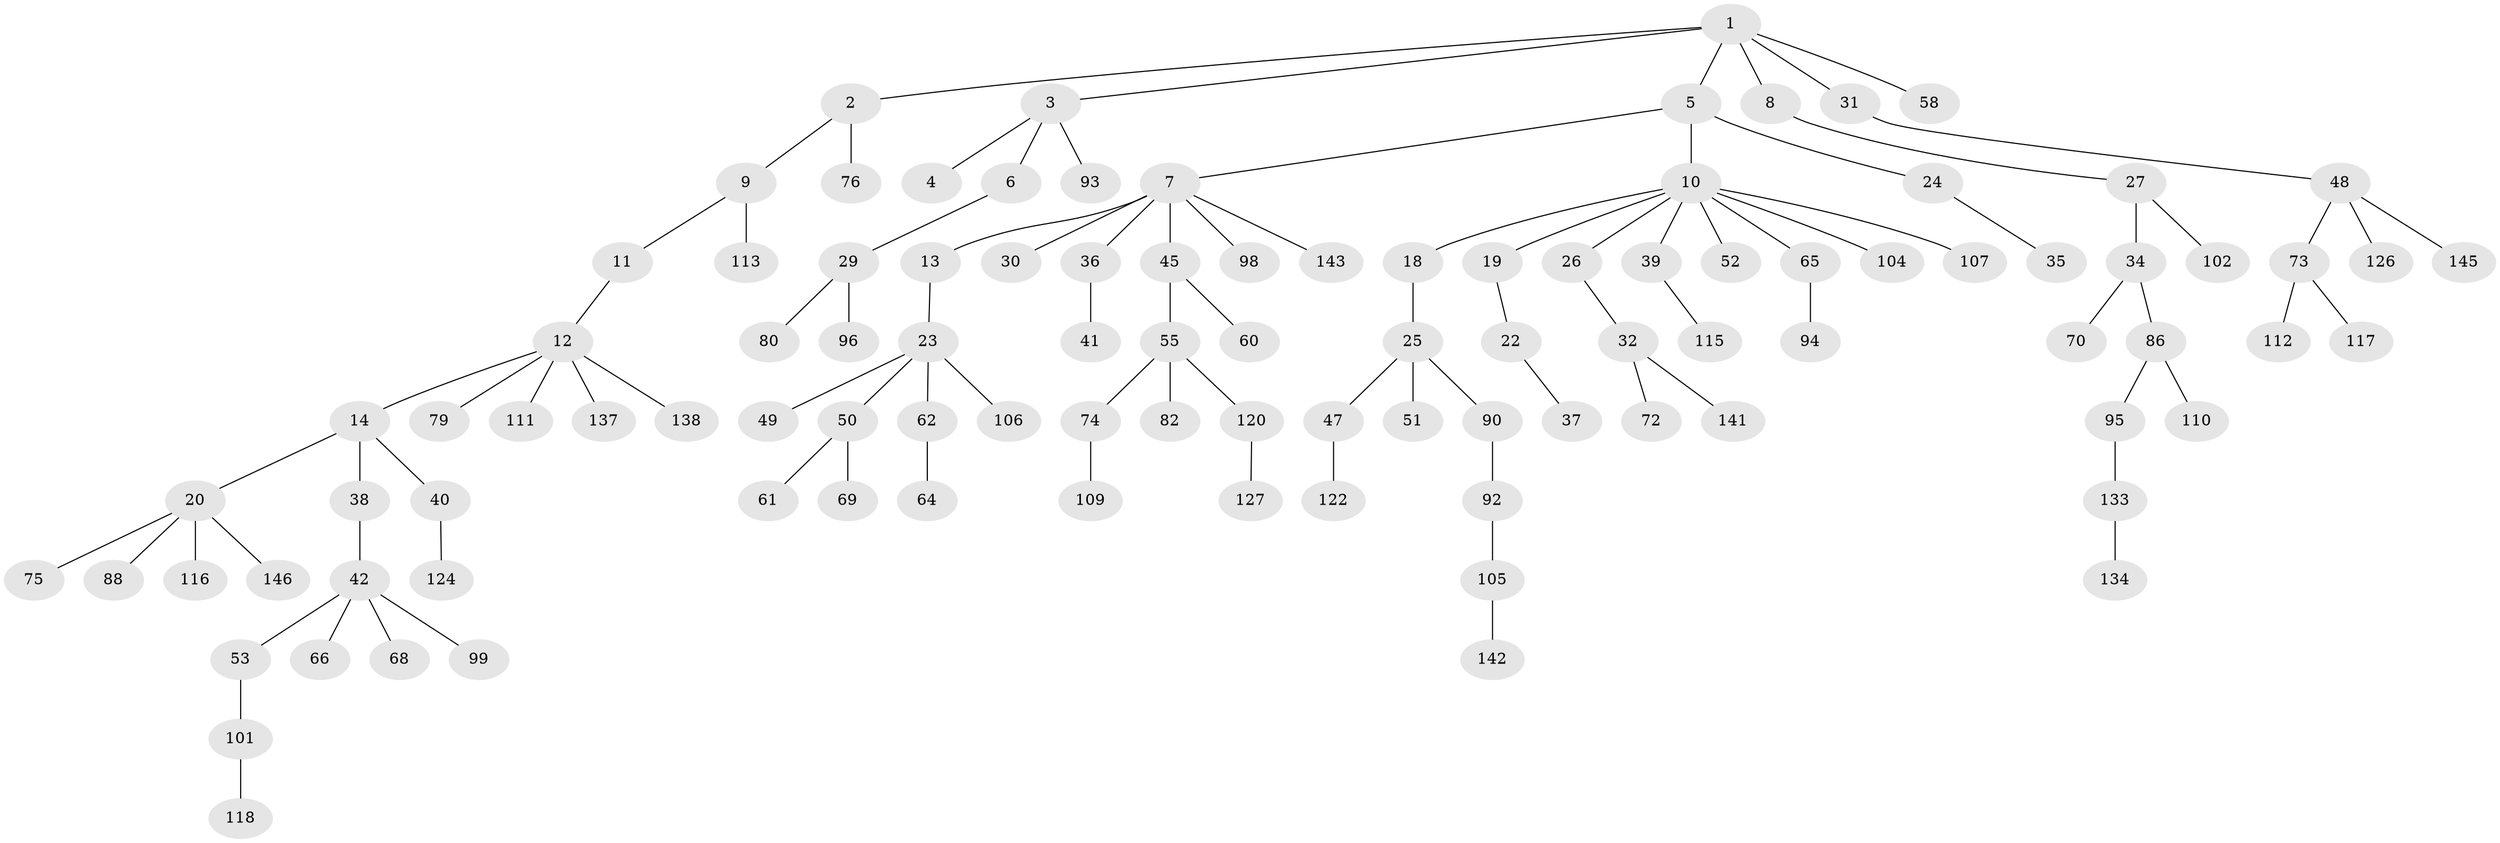 // original degree distribution, {7: 0.0136986301369863, 3: 0.13013698630136986, 5: 0.03424657534246575, 2: 0.273972602739726, 4: 0.0547945205479452, 1: 0.4794520547945205, 6: 0.0136986301369863}
// Generated by graph-tools (version 1.1) at 2025/11/02/27/25 16:11:25]
// undirected, 102 vertices, 101 edges
graph export_dot {
graph [start="1"]
  node [color=gray90,style=filled];
  1 [super="+91"];
  2;
  3 [super="+16"];
  4 [super="+77"];
  5 [super="+132"];
  6;
  7 [super="+28"];
  8 [super="+97"];
  9 [super="+78"];
  10 [super="+17"];
  11 [super="+67"];
  12 [super="+63"];
  13 [super="+15"];
  14 [super="+33"];
  18;
  19 [super="+21"];
  20 [super="+56"];
  22;
  23 [super="+46"];
  24 [super="+87"];
  25 [super="+43"];
  26;
  27;
  29;
  30;
  31 [super="+114"];
  32 [super="+136"];
  34 [super="+129"];
  35;
  36 [super="+100"];
  37 [super="+59"];
  38;
  39 [super="+44"];
  40;
  41 [super="+89"];
  42 [super="+83"];
  45;
  47 [super="+108"];
  48 [super="+140"];
  49;
  50 [super="+57"];
  51 [super="+85"];
  52 [super="+139"];
  53 [super="+54"];
  55 [super="+81"];
  58;
  60 [super="+71"];
  61;
  62;
  64;
  65;
  66;
  68 [super="+121"];
  69 [super="+84"];
  70 [super="+103"];
  72 [super="+135"];
  73 [super="+128"];
  74;
  75 [super="+125"];
  76;
  79;
  80;
  82 [super="+130"];
  86;
  88;
  90;
  92;
  93;
  94;
  95;
  96;
  98;
  99;
  101;
  102;
  104 [super="+119"];
  105;
  106;
  107;
  109;
  110;
  111 [super="+131"];
  112;
  113 [super="+123"];
  115;
  116;
  117;
  118;
  120;
  122;
  124 [super="+144"];
  126;
  127;
  133;
  134;
  137;
  138;
  141;
  142;
  143;
  145;
  146;
  1 -- 2;
  1 -- 3;
  1 -- 5;
  1 -- 8;
  1 -- 31;
  1 -- 58;
  2 -- 9;
  2 -- 76;
  3 -- 4;
  3 -- 6;
  3 -- 93;
  5 -- 7;
  5 -- 10;
  5 -- 24;
  6 -- 29;
  7 -- 13;
  7 -- 98;
  7 -- 36;
  7 -- 45;
  7 -- 30;
  7 -- 143;
  8 -- 27;
  9 -- 11;
  9 -- 113;
  10 -- 18;
  10 -- 19;
  10 -- 26;
  10 -- 39;
  10 -- 107;
  10 -- 104;
  10 -- 65;
  10 -- 52;
  11 -- 12;
  12 -- 14;
  12 -- 138;
  12 -- 137;
  12 -- 79;
  12 -- 111;
  13 -- 23;
  14 -- 20;
  14 -- 38;
  14 -- 40;
  18 -- 25;
  19 -- 22;
  20 -- 75;
  20 -- 116;
  20 -- 146;
  20 -- 88;
  22 -- 37;
  23 -- 49;
  23 -- 50;
  23 -- 62;
  23 -- 106;
  24 -- 35;
  25 -- 90;
  25 -- 51;
  25 -- 47;
  26 -- 32;
  27 -- 34;
  27 -- 102;
  29 -- 80;
  29 -- 96;
  31 -- 48;
  32 -- 72;
  32 -- 141;
  34 -- 70;
  34 -- 86;
  36 -- 41;
  38 -- 42;
  39 -- 115;
  40 -- 124;
  42 -- 53;
  42 -- 66;
  42 -- 68;
  42 -- 99;
  45 -- 55;
  45 -- 60;
  47 -- 122;
  48 -- 73;
  48 -- 126;
  48 -- 145;
  50 -- 61;
  50 -- 69;
  53 -- 101;
  55 -- 74;
  55 -- 120;
  55 -- 82;
  62 -- 64;
  65 -- 94;
  73 -- 112;
  73 -- 117;
  74 -- 109;
  86 -- 95;
  86 -- 110;
  90 -- 92;
  92 -- 105;
  95 -- 133;
  101 -- 118;
  105 -- 142;
  120 -- 127;
  133 -- 134;
}

